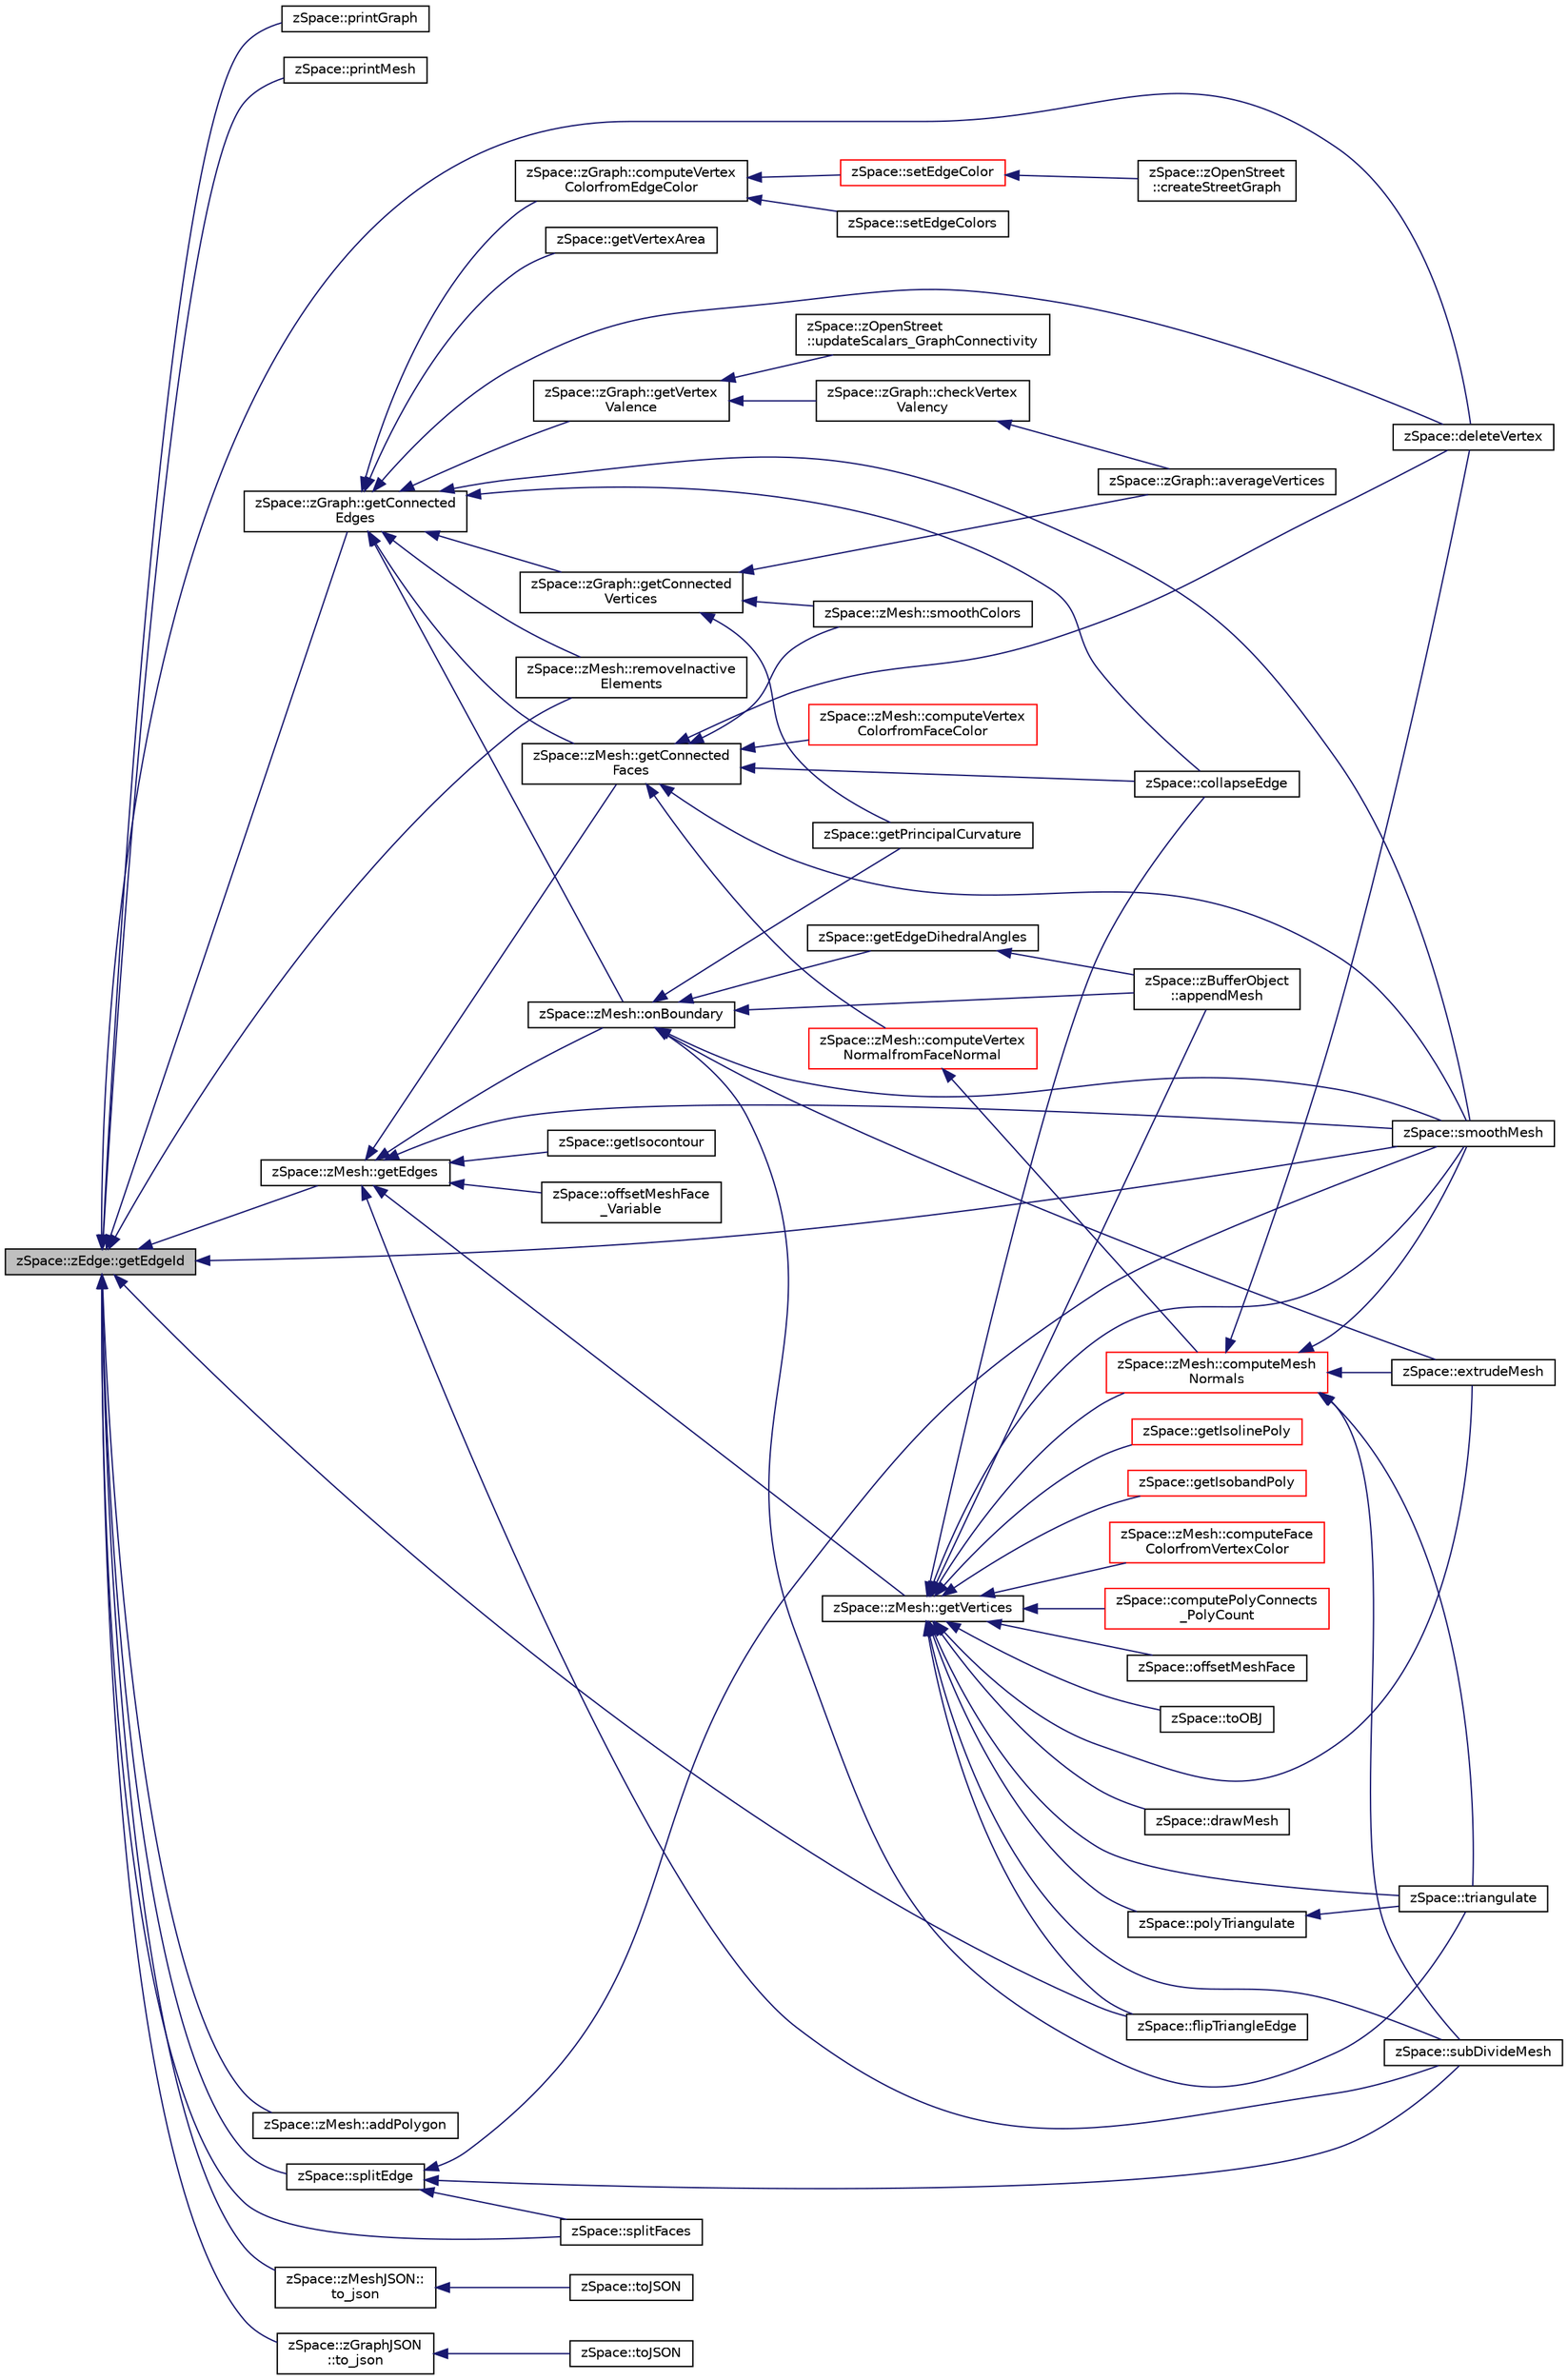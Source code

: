 digraph "zSpace::zEdge::getEdgeId"
{
  edge [fontname="Helvetica",fontsize="10",labelfontname="Helvetica",labelfontsize="10"];
  node [fontname="Helvetica",fontsize="10",shape=record];
  rankdir="LR";
  Node5 [label="zSpace::zEdge::getEdgeId",height=0.2,width=0.4,color="black", fillcolor="grey75", style="filled", fontcolor="black"];
  Node5 -> Node6 [dir="back",color="midnightblue",fontsize="10",style="solid",fontname="Helvetica"];
  Node6 [label="zSpace::printGraph",height=0.2,width=0.4,color="black", fillcolor="white", style="filled",URL="$group__z_print_utilities.html#ga96cf7a290a07af957dbe1740993c721d",tooltip="This method prints graph data to the console. "];
  Node5 -> Node7 [dir="back",color="midnightblue",fontsize="10",style="solid",fontname="Helvetica"];
  Node7 [label="zSpace::printMesh",height=0.2,width=0.4,color="black", fillcolor="white", style="filled",URL="$group__z_print_utilities.html#ga24820d178bfefb22bc7bf22a3945bb6f",tooltip="This method prints mesh data to the console. "];
  Node5 -> Node8 [dir="back",color="midnightblue",fontsize="10",style="solid",fontname="Helvetica"];
  Node8 [label="zSpace::zGraph::getConnected\lEdges",height=0.2,width=0.4,color="black", fillcolor="white", style="filled",URL="$classz_space_1_1z_graph.html#ab623e9a3bfc70e1f140b911cb0645bd2",tooltip="This method gets the edges connected to input zVertex or zEdge. "];
  Node8 -> Node9 [dir="back",color="midnightblue",fontsize="10",style="solid",fontname="Helvetica"];
  Node9 [label="zSpace::zGraph::getConnected\lVertices",height=0.2,width=0.4,color="black", fillcolor="white", style="filled",URL="$classz_space_1_1z_graph.html#a75a017ecad7ec54a9fdc207b163a0972",tooltip="This method gets the vertices connected to input zVertex. "];
  Node9 -> Node10 [dir="back",color="midnightblue",fontsize="10",style="solid",fontname="Helvetica"];
  Node10 [label="zSpace::zGraph::averageVertices",height=0.2,width=0.4,color="black", fillcolor="white", style="filled",URL="$classz_space_1_1z_graph.html#accb333667ce5e961ceea4148a6c1791f",tooltip="This method averages the positions of vertex except for the ones on the boundary. ..."];
  Node9 -> Node11 [dir="back",color="midnightblue",fontsize="10",style="solid",fontname="Helvetica"];
  Node11 [label="zSpace::zMesh::smoothColors",height=0.2,width=0.4,color="black", fillcolor="white", style="filled",URL="$classz_space_1_1z_mesh.html#a63e68abd857c24a63ad06d426b112d11",tooltip="This method smoothens the color attributes. "];
  Node9 -> Node12 [dir="back",color="midnightblue",fontsize="10",style="solid",fontname="Helvetica"];
  Node12 [label="zSpace::getPrincipalCurvature",height=0.2,width=0.4,color="black", fillcolor="white", style="filled",URL="$group__z_mesh_utilities.html#ga1e60d7d324e3a491f9e60060fa3258e2",tooltip="This method computes the local curvature of the mesh vertices. "];
  Node8 -> Node13 [dir="back",color="midnightblue",fontsize="10",style="solid",fontname="Helvetica"];
  Node13 [label="zSpace::zGraph::getVertex\lValence",height=0.2,width=0.4,color="black", fillcolor="white", style="filled",URL="$classz_space_1_1z_graph.html#ae1621b16757e7c12b778aa32ca936948",tooltip="This method calculate the valency of the input zVertex. "];
  Node13 -> Node14 [dir="back",color="midnightblue",fontsize="10",style="solid",fontname="Helvetica"];
  Node14 [label="zSpace::zOpenStreet\l::updateScalars_GraphConnectivity",height=0.2,width=0.4,color="black", fillcolor="white", style="filled",URL="$classz_space_1_1z_open_street.html#a832d06aa1ecf8fed5e82b6447a0cf278",tooltip="This method updates the scalars in the scalar field based on input graph connectivity. "];
  Node13 -> Node15 [dir="back",color="midnightblue",fontsize="10",style="solid",fontname="Helvetica"];
  Node15 [label="zSpace::zGraph::checkVertex\lValency",height=0.2,width=0.4,color="black", fillcolor="white", style="filled",URL="$classz_space_1_1z_graph.html#a3330c1c3dedf9c8cf09ec75341b3149f",tooltip="This method determines if input zVertex valency is equal to the input valence number. "];
  Node15 -> Node10 [dir="back",color="midnightblue",fontsize="10",style="solid",fontname="Helvetica"];
  Node8 -> Node16 [dir="back",color="midnightblue",fontsize="10",style="solid",fontname="Helvetica"];
  Node16 [label="zSpace::zGraph::computeVertex\lColorfromEdgeColor",height=0.2,width=0.4,color="black", fillcolor="white", style="filled",URL="$classz_space_1_1z_graph.html#a654f5d383500ccf87c9c7f87bc8301c4",tooltip="This method computes the vertex colors based on the face colors. "];
  Node16 -> Node17 [dir="back",color="midnightblue",fontsize="10",style="solid",fontname="Helvetica"];
  Node17 [label="zSpace::setEdgeColor",height=0.2,width=0.4,color="red", fillcolor="white", style="filled",URL="$group__z_graph_utilities.html#ga2ef9ee7a2c33012bc55bc2592fa6ffdb",tooltip="This method sets edge color of all the edges to the input color. "];
  Node17 -> Node18 [dir="back",color="midnightblue",fontsize="10",style="solid",fontname="Helvetica"];
  Node18 [label="zSpace::zOpenStreet\l::createStreetGraph",height=0.2,width=0.4,color="black", fillcolor="white", style="filled",URL="$classz_space_1_1z_open_street.html#a904bd1ba411b9cc0b439f06c409386b9",tooltip="This method creates the street graph from the OSM data. "];
  Node16 -> Node21 [dir="back",color="midnightblue",fontsize="10",style="solid",fontname="Helvetica"];
  Node21 [label="zSpace::setEdgeColors",height=0.2,width=0.4,color="black", fillcolor="white", style="filled",URL="$group__z_graph_utilities.html#ga3aa9b12c327be41d5cd6400e8a64aa4d",tooltip="This method sets edge color of all the vertices with the input color contatiner. "];
  Node8 -> Node27 [dir="back",color="midnightblue",fontsize="10",style="solid",fontname="Helvetica"];
  Node27 [label="zSpace::zMesh::getConnected\lFaces",height=0.2,width=0.4,color="black", fillcolor="white", style="filled",URL="$classz_space_1_1z_mesh.html#af37006a17bd4e6945860281a4cbef861",tooltip="This method gets the faces connected to input zVertex or zFace. "];
  Node27 -> Node28 [dir="back",color="midnightblue",fontsize="10",style="solid",fontname="Helvetica"];
  Node28 [label="zSpace::zMesh::computeVertex\lColorfromFaceColor",height=0.2,width=0.4,color="red", fillcolor="white", style="filled",URL="$classz_space_1_1z_mesh.html#ae519ccec31ffee9fa16596724e04130c",tooltip="This method computes the vertex colors based on the face colors. "];
  Node27 -> Node11 [dir="back",color="midnightblue",fontsize="10",style="solid",fontname="Helvetica"];
  Node27 -> Node30 [dir="back",color="midnightblue",fontsize="10",style="solid",fontname="Helvetica"];
  Node30 [label="zSpace::zMesh::computeVertex\lNormalfromFaceNormal",height=0.2,width=0.4,color="red", fillcolor="white", style="filled",URL="$classz_space_1_1z_mesh.html#ac27b3838590a838a11243e4fd6ad0b6d",tooltip="This method computes the vertex normals based on the face normals. "];
  Node30 -> Node31 [dir="back",color="midnightblue",fontsize="10",style="solid",fontname="Helvetica"];
  Node31 [label="zSpace::zMesh::computeMesh\lNormals",height=0.2,width=0.4,color="red", fillcolor="white", style="filled",URL="$classz_space_1_1z_mesh.html#a42be75e01f9b3704fcc85fd745952b22",tooltip="This method computes the normals assoicated with vertices and polygon faces . "];
  Node31 -> Node33 [dir="back",color="midnightblue",fontsize="10",style="solid",fontname="Helvetica"];
  Node33 [label="zSpace::triangulate",height=0.2,width=0.4,color="black", fillcolor="white", style="filled",URL="$group__z_mesh_modifiers.html#ga75ee8f140a3311506a932b866523a1de",tooltip="This method triangulates the input mesh. "];
  Node31 -> Node34 [dir="back",color="midnightblue",fontsize="10",style="solid",fontname="Helvetica"];
  Node34 [label="zSpace::deleteVertex",height=0.2,width=0.4,color="black", fillcolor="white", style="filled",URL="$group__z_mesh_modifiers.html#gad7f05263e242d0a98e3dbd09199246b1",tooltip="This method deletes the zMesh vertices given in the input vertex list. "];
  Node31 -> Node35 [dir="back",color="midnightblue",fontsize="10",style="solid",fontname="Helvetica"];
  Node35 [label="zSpace::subDivideMesh",height=0.2,width=0.4,color="black", fillcolor="white", style="filled",URL="$group__z_mesh_modifiers.html#gaaa9902fbf3ac2600afbf54335c286760",tooltip="This method subdivides all the faces and edges of the mesh. "];
  Node31 -> Node36 [dir="back",color="midnightblue",fontsize="10",style="solid",fontname="Helvetica"];
  Node36 [label="zSpace::smoothMesh",height=0.2,width=0.4,color="black", fillcolor="white", style="filled",URL="$group__z_mesh_modifiers.html#ga41f9be96453c21ac7b33b2991c284775",tooltip="This method applies Catmull-Clark subdivision to the mesh. "];
  Node31 -> Node37 [dir="back",color="midnightblue",fontsize="10",style="solid",fontname="Helvetica"];
  Node37 [label="zSpace::extrudeMesh",height=0.2,width=0.4,color="black", fillcolor="white", style="filled",URL="$group__z_mesh_utilities.html#ga6f2ce938aa8bb72d5b4649115d76d9c8",tooltip="This method returns an extruded mesh from the input mesh. "];
  Node27 -> Node34 [dir="back",color="midnightblue",fontsize="10",style="solid",fontname="Helvetica"];
  Node27 -> Node40 [dir="back",color="midnightblue",fontsize="10",style="solid",fontname="Helvetica"];
  Node40 [label="zSpace::collapseEdge",height=0.2,width=0.4,color="black", fillcolor="white", style="filled",URL="$group__z_mesh_modifiers.html#ga0f643cfd962151320e13a7bad7fdcc40",tooltip="This method collapses an edge into a vertex. "];
  Node27 -> Node36 [dir="back",color="midnightblue",fontsize="10",style="solid",fontname="Helvetica"];
  Node8 -> Node41 [dir="back",color="midnightblue",fontsize="10",style="solid",fontname="Helvetica"];
  Node41 [label="zSpace::zMesh::onBoundary",height=0.2,width=0.4,color="black", fillcolor="white", style="filled",URL="$classz_space_1_1z_mesh.html#aca5218f8a8b5c5f1cde25440d08c57d6",tooltip="This method determines if input zVertex or zEdge or zFace is on the boundary. "];
  Node41 -> Node42 [dir="back",color="midnightblue",fontsize="10",style="solid",fontname="Helvetica"];
  Node42 [label="zSpace::zBufferObject\l::appendMesh",height=0.2,width=0.4,color="black", fillcolor="white", style="filled",URL="$classz_space_1_1z_buffer_object.html#ac5e8e4b2d6a21dbf4e59ed55a8b8bc58",tooltip="This method appends zMesh to the buffer. "];
  Node41 -> Node33 [dir="back",color="midnightblue",fontsize="10",style="solid",fontname="Helvetica"];
  Node41 -> Node36 [dir="back",color="midnightblue",fontsize="10",style="solid",fontname="Helvetica"];
  Node41 -> Node12 [dir="back",color="midnightblue",fontsize="10",style="solid",fontname="Helvetica"];
  Node41 -> Node43 [dir="back",color="midnightblue",fontsize="10",style="solid",fontname="Helvetica"];
  Node43 [label="zSpace::getEdgeDihedralAngles",height=0.2,width=0.4,color="black", fillcolor="white", style="filled",URL="$group__z_mesh_utilities.html#gaf531920d8d86c1c508bec8c71d5d9954",tooltip="This method computes the dihedral angle per edge of zMesh. "];
  Node43 -> Node42 [dir="back",color="midnightblue",fontsize="10",style="solid",fontname="Helvetica"];
  Node41 -> Node37 [dir="back",color="midnightblue",fontsize="10",style="solid",fontname="Helvetica"];
  Node8 -> Node44 [dir="back",color="midnightblue",fontsize="10",style="solid",fontname="Helvetica"];
  Node44 [label="zSpace::zMesh::removeInactive\lElements",height=0.2,width=0.4,color="black", fillcolor="white", style="filled",URL="$classz_space_1_1z_mesh.html#ab21d59eecb169921b427a7e766d47aa5",tooltip="This method resizes the array connected with the input type to the specified newSize. "];
  Node8 -> Node34 [dir="back",color="midnightblue",fontsize="10",style="solid",fontname="Helvetica"];
  Node8 -> Node40 [dir="back",color="midnightblue",fontsize="10",style="solid",fontname="Helvetica"];
  Node8 -> Node36 [dir="back",color="midnightblue",fontsize="10",style="solid",fontname="Helvetica"];
  Node8 -> Node45 [dir="back",color="midnightblue",fontsize="10",style="solid",fontname="Helvetica"];
  Node45 [label="zSpace::getVertexArea",height=0.2,width=0.4,color="black", fillcolor="white", style="filled",URL="$group__z_mesh_utilities.html#gad8b0ab5019853bb7e4851014310554d0",tooltip="This method computes the area around every vertex of a zMesh based on face centers. "];
  Node5 -> Node46 [dir="back",color="midnightblue",fontsize="10",style="solid",fontname="Helvetica"];
  Node46 [label="zSpace::zMesh::getEdges",height=0.2,width=0.4,color="black", fillcolor="white", style="filled",URL="$classz_space_1_1z_mesh.html#aa705d823873a948a1b62723f24a921b2",tooltip="This method gets the edges of a zFace. "];
  Node46 -> Node47 [dir="back",color="midnightblue",fontsize="10",style="solid",fontname="Helvetica"];
  Node47 [label="zSpace::getIsocontour",height=0.2,width=0.4,color="black", fillcolor="white", style="filled",URL="$group__z_field2_d_utilities.html#ga6e47ed2966a60fe23fd026823eabac51",tooltip="This method creates a isocontour graph from the input field mesh at the given field threshold..."];
  Node46 -> Node48 [dir="back",color="midnightblue",fontsize="10",style="solid",fontname="Helvetica"];
  Node48 [label="zSpace::zMesh::getVertices",height=0.2,width=0.4,color="black", fillcolor="white", style="filled",URL="$classz_space_1_1z_mesh.html#aa3010b8075e42f14efd4c3605085093b",tooltip="This method gets the vertices attached to input zEdge or zFace. "];
  Node48 -> Node42 [dir="back",color="midnightblue",fontsize="10",style="solid",fontname="Helvetica"];
  Node48 -> Node49 [dir="back",color="midnightblue",fontsize="10",style="solid",fontname="Helvetica"];
  Node49 [label="zSpace::drawMesh",height=0.2,width=0.4,color="black", fillcolor="white", style="filled",URL="$group__z_display_utilities.html#ga0f440b9ebfe50b06cbbbcadb465bb080",tooltip="This method displays the zMesh. "];
  Node48 -> Node50 [dir="back",color="midnightblue",fontsize="10",style="solid",fontname="Helvetica"];
  Node50 [label="zSpace::getIsolinePoly",height=0.2,width=0.4,color="red", fillcolor="white", style="filled",URL="$group__z_field2_d_utilities.html#gaf7fddb03661f768390489b84311fe0c4",tooltip="This method gets the isoline polygon for the input mesh at the given input face index. "];
  Node48 -> Node53 [dir="back",color="midnightblue",fontsize="10",style="solid",fontname="Helvetica"];
  Node53 [label="zSpace::getIsobandPoly",height=0.2,width=0.4,color="red", fillcolor="white", style="filled",URL="$group__z_field2_d_utilities.html#ga1ca89389f4efa8797dbb5bc9497e2172",tooltip="This method gets the isoline polygon for the input mesh at the given input face index. "];
  Node48 -> Node54 [dir="back",color="midnightblue",fontsize="10",style="solid",fontname="Helvetica"];
  Node54 [label="zSpace::zMesh::computeFace\lColorfromVertexColor",height=0.2,width=0.4,color="red", fillcolor="white", style="filled",URL="$classz_space_1_1z_mesh.html#a89641aad9a7a872cef9eb34ccff09269",tooltip="This method computes the face colors based on the vertex colors. "];
  Node48 -> Node31 [dir="back",color="midnightblue",fontsize="10",style="solid",fontname="Helvetica"];
  Node48 -> Node57 [dir="back",color="midnightblue",fontsize="10",style="solid",fontname="Helvetica"];
  Node57 [label="zSpace::polyTriangulate",height=0.2,width=0.4,color="black", fillcolor="white", style="filled",URL="$group__z_mesh_modifiers.html#gaee0ef1222f28a05e210cc139a92e7774",tooltip="This method triangulates the input polygon using ear clipping algorithm. "];
  Node57 -> Node33 [dir="back",color="midnightblue",fontsize="10",style="solid",fontname="Helvetica"];
  Node48 -> Node33 [dir="back",color="midnightblue",fontsize="10",style="solid",fontname="Helvetica"];
  Node48 -> Node40 [dir="back",color="midnightblue",fontsize="10",style="solid",fontname="Helvetica"];
  Node48 -> Node58 [dir="back",color="midnightblue",fontsize="10",style="solid",fontname="Helvetica"];
  Node58 [label="zSpace::flipTriangleEdge",height=0.2,width=0.4,color="black", fillcolor="white", style="filled",URL="$group__z_mesh_modifiers.html#ga23b04bfa34f16159cbc2b1c5e1116f39",tooltip="This method flips the edge shared bettwen two rainglua faces. "];
  Node48 -> Node35 [dir="back",color="midnightblue",fontsize="10",style="solid",fontname="Helvetica"];
  Node48 -> Node36 [dir="back",color="midnightblue",fontsize="10",style="solid",fontname="Helvetica"];
  Node48 -> Node59 [dir="back",color="midnightblue",fontsize="10",style="solid",fontname="Helvetica"];
  Node59 [label="zSpace::computePolyConnects\l_PolyCount",height=0.2,width=0.4,color="red", fillcolor="white", style="filled",URL="$group__z_mesh_utilities.html#ga1311698c2fce00e59bcfafcbfb29a29e",tooltip="This method stores input mesh connectivity information in the input containers. "];
  Node48 -> Node37 [dir="back",color="midnightblue",fontsize="10",style="solid",fontname="Helvetica"];
  Node48 -> Node61 [dir="back",color="midnightblue",fontsize="10",style="solid",fontname="Helvetica"];
  Node61 [label="zSpace::offsetMeshFace",height=0.2,width=0.4,color="black", fillcolor="white", style="filled",URL="$group__z_mesh_utilities.html#ga33d47a47ed451d022be4b64b5865b0e1",tooltip="This method returns the offset positions of a polygon of the input mesh. "];
  Node48 -> Node62 [dir="back",color="midnightblue",fontsize="10",style="solid",fontname="Helvetica"];
  Node62 [label="zSpace::toOBJ",height=0.2,width=0.4,color="black", fillcolor="white", style="filled",URL="$group__z_i_o___mesh.html#ga56d1123fee7864f1a5da2f740b9e589d",tooltip="This method exports zMesh as an OBJ file. "];
  Node46 -> Node27 [dir="back",color="midnightblue",fontsize="10",style="solid",fontname="Helvetica"];
  Node46 -> Node41 [dir="back",color="midnightblue",fontsize="10",style="solid",fontname="Helvetica"];
  Node46 -> Node35 [dir="back",color="midnightblue",fontsize="10",style="solid",fontname="Helvetica"];
  Node46 -> Node36 [dir="back",color="midnightblue",fontsize="10",style="solid",fontname="Helvetica"];
  Node46 -> Node63 [dir="back",color="midnightblue",fontsize="10",style="solid",fontname="Helvetica"];
  Node63 [label="zSpace::offsetMeshFace\l_Variable",height=0.2,width=0.4,color="black", fillcolor="white", style="filled",URL="$group__z_mesh_utilities.html#ga2d1e96823d5ddafb0c578999217416f5",tooltip="This method returns the vartiable offset positions of a polygon of the input mesh. "];
  Node5 -> Node64 [dir="back",color="midnightblue",fontsize="10",style="solid",fontname="Helvetica"];
  Node64 [label="zSpace::zMesh::addPolygon",height=0.2,width=0.4,color="black", fillcolor="white", style="filled",URL="$classz_space_1_1z_mesh.html#ada4fb88bb2402a06f75d730e23597407",tooltip="This method adds a face to the faces array and updates the pointers of vertices, edges and polygons o..."];
  Node5 -> Node44 [dir="back",color="midnightblue",fontsize="10",style="solid",fontname="Helvetica"];
  Node5 -> Node34 [dir="back",color="midnightblue",fontsize="10",style="solid",fontname="Helvetica"];
  Node5 -> Node65 [dir="back",color="midnightblue",fontsize="10",style="solid",fontname="Helvetica"];
  Node65 [label="zSpace::splitEdge",height=0.2,width=0.4,color="black", fillcolor="white", style="filled",URL="$group__z_mesh_modifiers.html#ga2259376b4c9c7cebc97c491574a47e24",tooltip="This method splits an edge and inserts a vertex along the edge at the input factor. "];
  Node65 -> Node66 [dir="back",color="midnightblue",fontsize="10",style="solid",fontname="Helvetica"];
  Node66 [label="zSpace::splitFaces",height=0.2,width=0.4,color="black", fillcolor="white", style="filled",URL="$group__z_mesh_modifiers.html#gaeda022d590a10b38c94e75bc0e278d80",tooltip="This method splits a set of edges and faces of a mesh in a continuous manner. "];
  Node65 -> Node35 [dir="back",color="midnightblue",fontsize="10",style="solid",fontname="Helvetica"];
  Node65 -> Node36 [dir="back",color="midnightblue",fontsize="10",style="solid",fontname="Helvetica"];
  Node5 -> Node58 [dir="back",color="midnightblue",fontsize="10",style="solid",fontname="Helvetica"];
  Node5 -> Node66 [dir="back",color="midnightblue",fontsize="10",style="solid",fontname="Helvetica"];
  Node5 -> Node36 [dir="back",color="midnightblue",fontsize="10",style="solid",fontname="Helvetica"];
  Node5 -> Node67 [dir="back",color="midnightblue",fontsize="10",style="solid",fontname="Helvetica"];
  Node67 [label="zSpace::zMeshJSON::\lto_json",height=0.2,width=0.4,color="black", fillcolor="white", style="filled",URL="$classz_space_1_1z_mesh_j_s_o_n.html#a2f9c901ed11d790ecec40f3ca6ea4a17",tooltip="This method creates the JSON file from the input zMesh using JSON Modern Library. ..."];
  Node67 -> Node68 [dir="back",color="midnightblue",fontsize="10",style="solid",fontname="Helvetica"];
  Node68 [label="zSpace::toJSON",height=0.2,width=0.4,color="black", fillcolor="white", style="filled",URL="$group__z_i_o___mesh.html#ga6fccda275363a86353d2750673122d6f",tooltip="This method exports zMesh to a JSON file format using JSON Modern Library. "];
  Node5 -> Node69 [dir="back",color="midnightblue",fontsize="10",style="solid",fontname="Helvetica"];
  Node69 [label="zSpace::zGraphJSON\l::to_json",height=0.2,width=0.4,color="black", fillcolor="white", style="filled",URL="$classz_space_1_1z_graph_j_s_o_n.html#a0325de934ba660bfda600cd91beafc6c",tooltip="This method creates the JSON file from the input zGraph using JSON Modern Library. "];
  Node69 -> Node70 [dir="back",color="midnightblue",fontsize="10",style="solid",fontname="Helvetica"];
  Node70 [label="zSpace::toJSON",height=0.2,width=0.4,color="black", fillcolor="white", style="filled",URL="$group__z_i_o___graph.html#gac49cfef1063731952f6decc21775c747",tooltip="This method exports zGraph to a JSON file format using JSON Modern Library. "];
}
